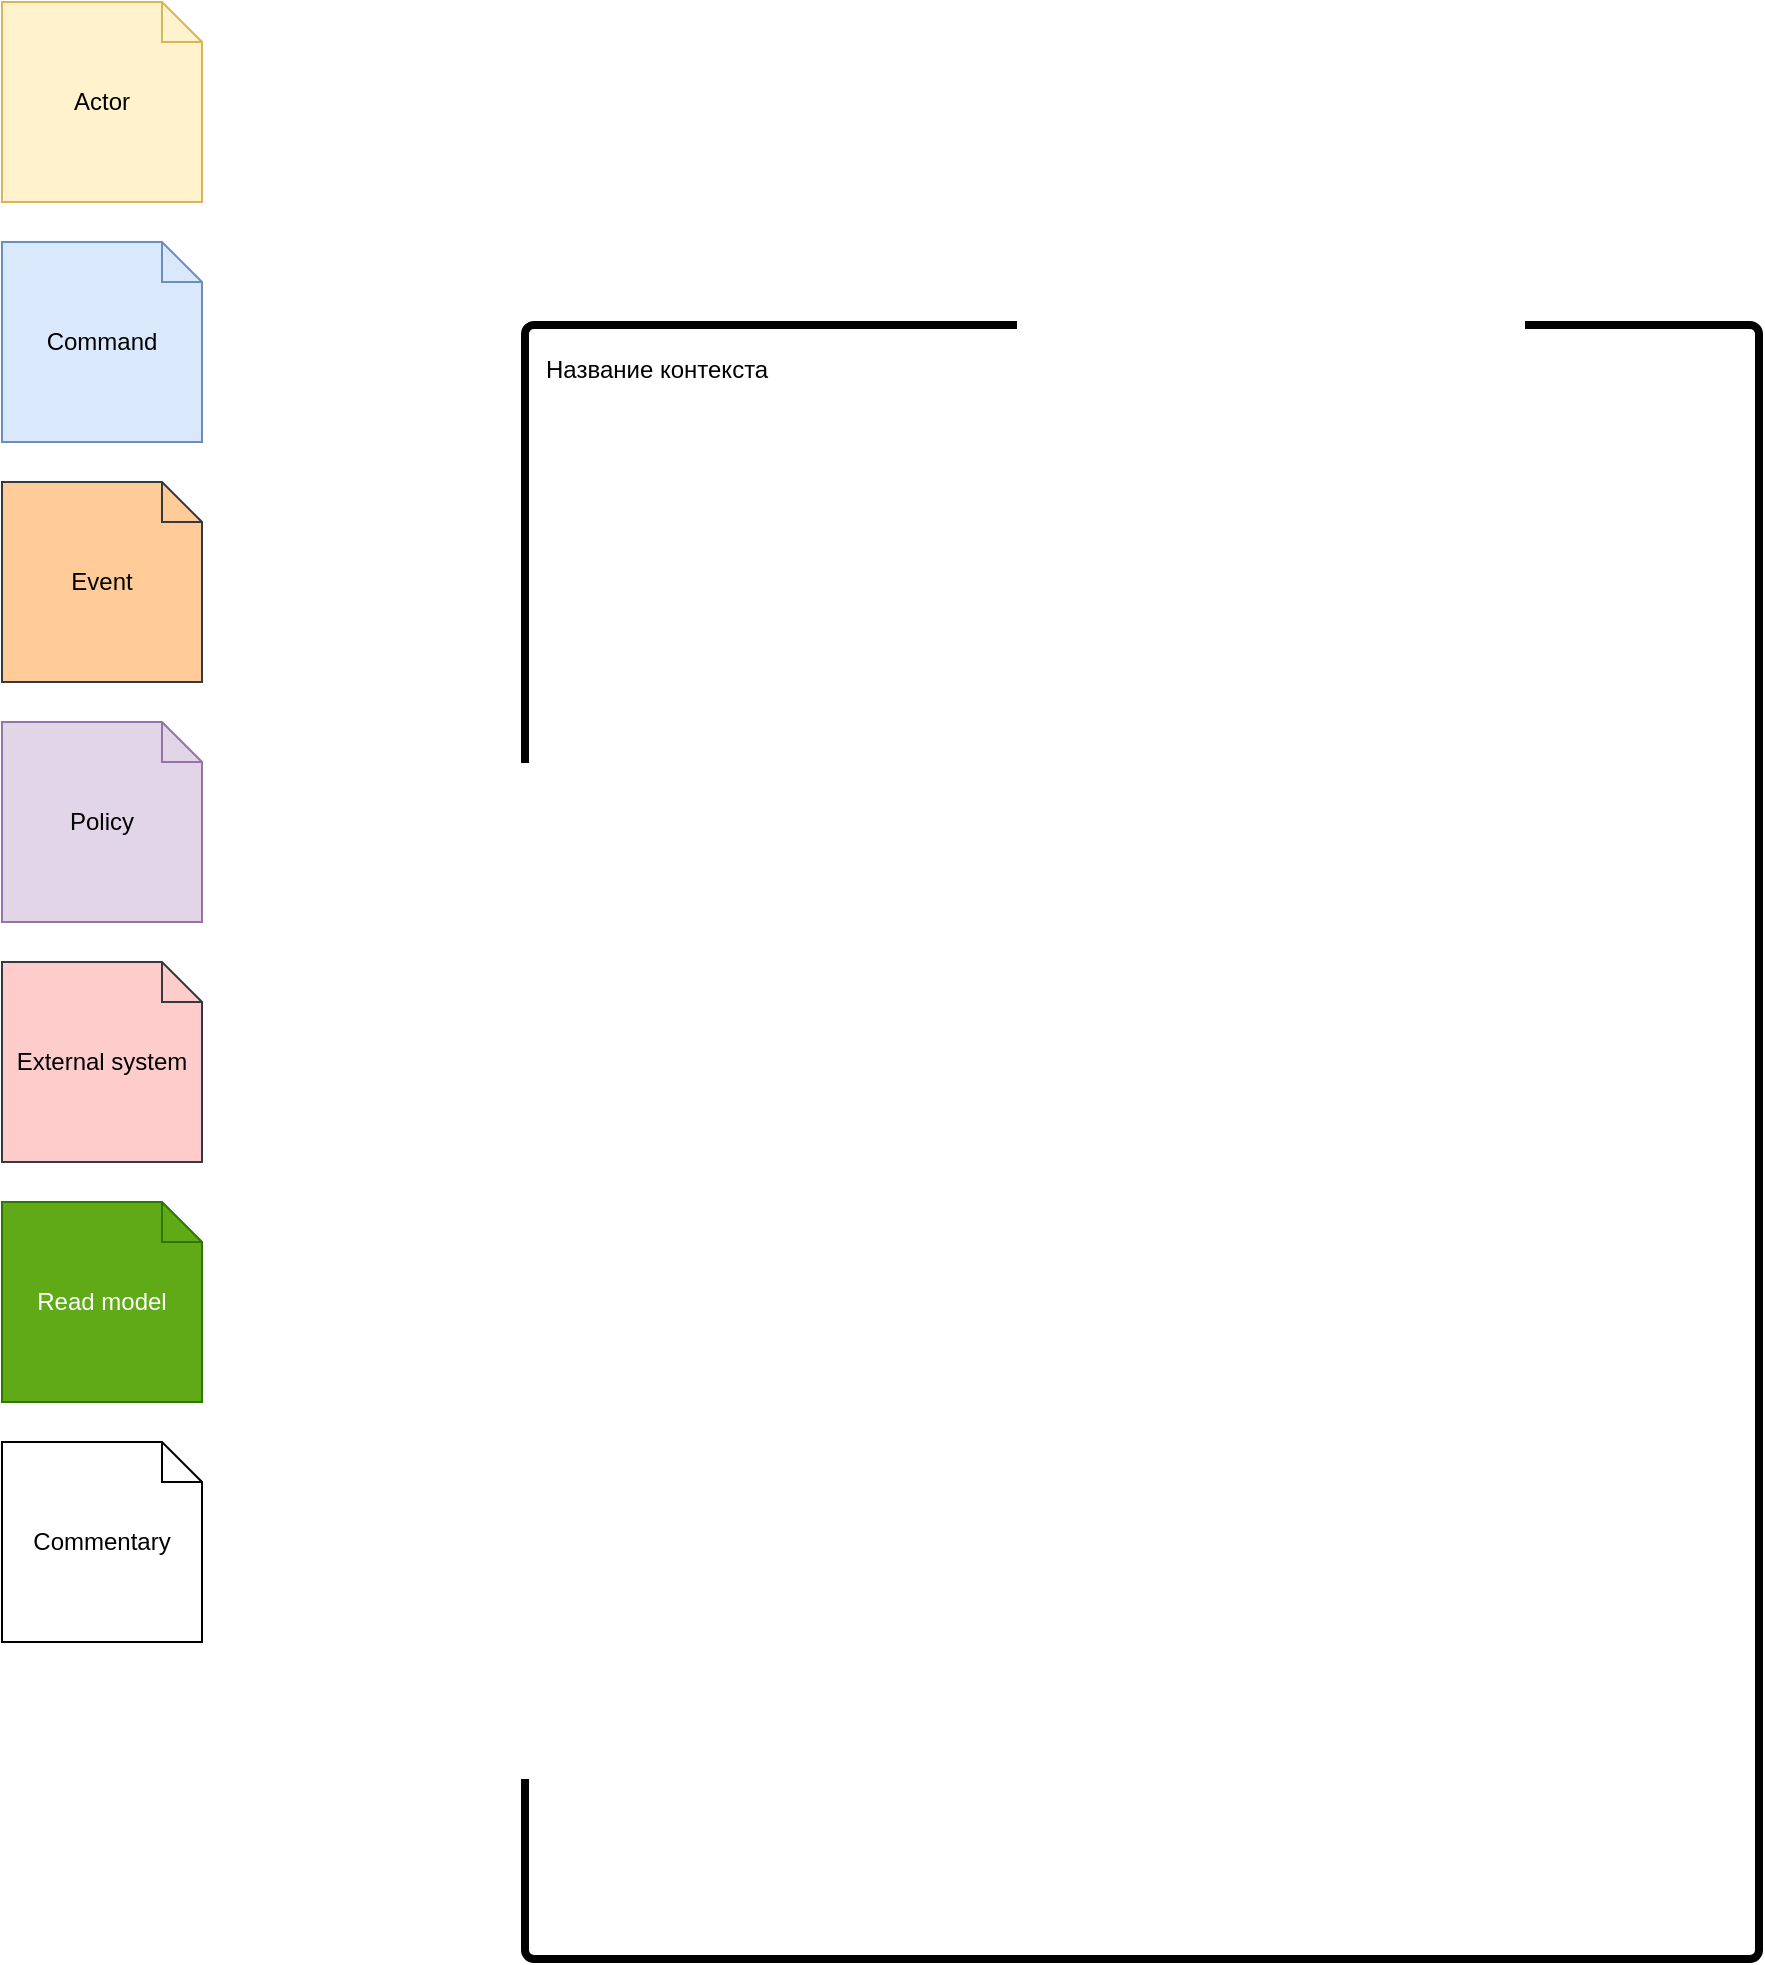 <mxfile version="21.6.1" type="device">
  <diagram name="Страница 1" id="RD5mDkQCHAY9WCZZ3OKd">
    <mxGraphModel dx="2025" dy="1684" grid="1" gridSize="10" guides="1" tooltips="1" connect="1" arrows="1" fold="1" page="1" pageScale="1" pageWidth="827" pageHeight="1169" math="0" shadow="0">
      <root>
        <mxCell id="0" />
        <mxCell id="1" parent="0" />
        <mxCell id="8gHPGUxXh6NszCc9FLT1-2" value="Actor" style="shape=note;size=20;whiteSpace=wrap;html=1;fillColor=#fff2cc;strokeColor=#d6b656;" vertex="1" parent="1">
          <mxGeometry x="40" y="40" width="100" height="100" as="geometry" />
        </mxCell>
        <mxCell id="8gHPGUxXh6NszCc9FLT1-3" value="Command" style="shape=note;size=20;whiteSpace=wrap;html=1;fillColor=#dae8fc;strokeColor=#6c8ebf;" vertex="1" parent="1">
          <mxGeometry x="40" y="160" width="100" height="100" as="geometry" />
        </mxCell>
        <mxCell id="8gHPGUxXh6NszCc9FLT1-4" value="Event" style="shape=note;size=20;whiteSpace=wrap;html=1;fillColor=#ffcc99;strokeColor=#36393d;" vertex="1" parent="1">
          <mxGeometry x="40" y="280" width="100" height="100" as="geometry" />
        </mxCell>
        <mxCell id="8gHPGUxXh6NszCc9FLT1-5" value="Policy" style="shape=note;size=20;whiteSpace=wrap;html=1;fillColor=#e1d5e7;strokeColor=#9673a6;" vertex="1" parent="1">
          <mxGeometry x="40" y="400" width="100" height="100" as="geometry" />
        </mxCell>
        <mxCell id="8gHPGUxXh6NszCc9FLT1-6" value="External system" style="shape=note;size=20;whiteSpace=wrap;html=1;fillColor=#ffcccc;strokeColor=#36393d;" vertex="1" parent="1">
          <mxGeometry x="40" y="520" width="100" height="100" as="geometry" />
        </mxCell>
        <mxCell id="8gHPGUxXh6NszCc9FLT1-7" value="Read model" style="shape=note;size=20;whiteSpace=wrap;html=1;fillColor=#60a917;strokeColor=#2D7600;fontColor=#ffffff;" vertex="1" parent="1">
          <mxGeometry x="40" y="640" width="100" height="100" as="geometry" />
        </mxCell>
        <mxCell id="8gHPGUxXh6NszCc9FLT1-8" value="Commentary" style="shape=note;size=20;whiteSpace=wrap;html=1;" vertex="1" parent="1">
          <mxGeometry x="40" y="760" width="100" height="100" as="geometry" />
        </mxCell>
        <mxCell id="8gHPGUxXh6NszCc9FLT1-9" value="" style="verticalLabelPosition=bottom;verticalAlign=top;html=1;shape=mxgraph.basic.rounded_frame;dx=3;whiteSpace=wrap;fillColor=#000000;" vertex="1" parent="1">
          <mxGeometry x="300" y="200" width="620" height="820" as="geometry" />
        </mxCell>
        <mxCell id="8gHPGUxXh6NszCc9FLT1-10" value="Название контекста" style="text;html=1;strokeColor=none;fillColor=none;align=left;verticalAlign=top;whiteSpace=wrap;rounded=0;" vertex="1" parent="1">
          <mxGeometry x="310" y="210" width="310" height="30" as="geometry" />
        </mxCell>
      </root>
    </mxGraphModel>
  </diagram>
</mxfile>
